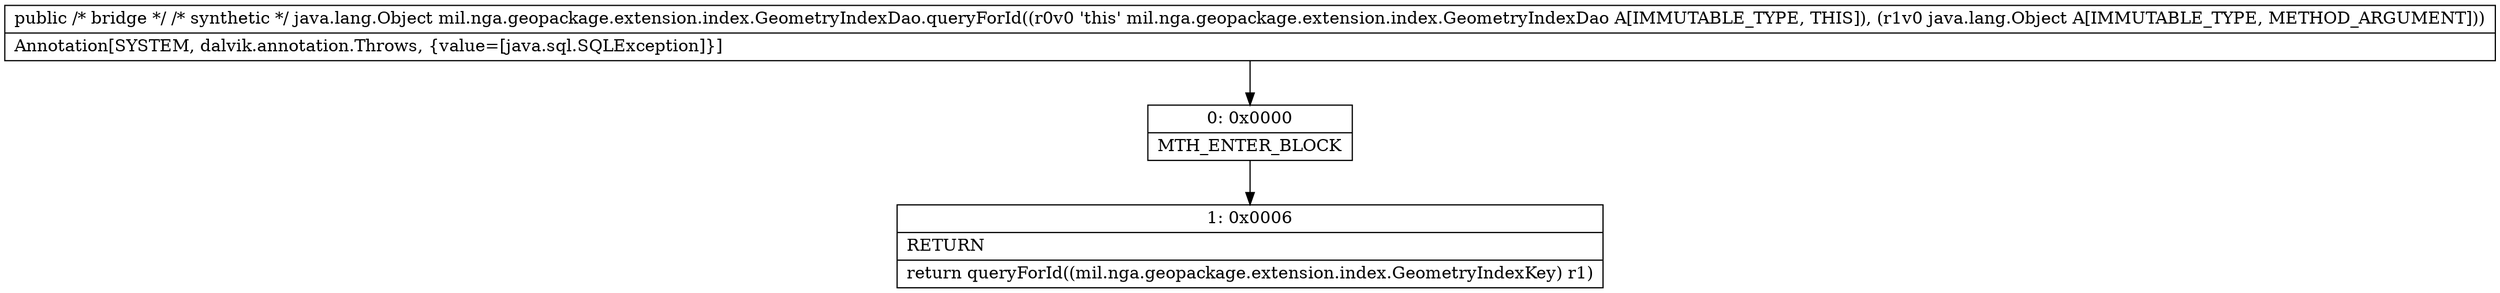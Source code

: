 digraph "CFG formil.nga.geopackage.extension.index.GeometryIndexDao.queryForId(Ljava\/lang\/Object;)Ljava\/lang\/Object;" {
Node_0 [shape=record,label="{0\:\ 0x0000|MTH_ENTER_BLOCK\l}"];
Node_1 [shape=record,label="{1\:\ 0x0006|RETURN\l|return queryForId((mil.nga.geopackage.extension.index.GeometryIndexKey) r1)\l}"];
MethodNode[shape=record,label="{public \/* bridge *\/ \/* synthetic *\/ java.lang.Object mil.nga.geopackage.extension.index.GeometryIndexDao.queryForId((r0v0 'this' mil.nga.geopackage.extension.index.GeometryIndexDao A[IMMUTABLE_TYPE, THIS]), (r1v0 java.lang.Object A[IMMUTABLE_TYPE, METHOD_ARGUMENT]))  | Annotation[SYSTEM, dalvik.annotation.Throws, \{value=[java.sql.SQLException]\}]\l}"];
MethodNode -> Node_0;
Node_0 -> Node_1;
}

